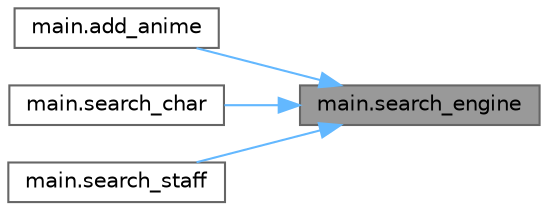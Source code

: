 digraph "main.search_engine"
{
 // LATEX_PDF_SIZE
  bgcolor="transparent";
  edge [fontname=Helvetica,fontsize=10,labelfontname=Helvetica,labelfontsize=10];
  node [fontname=Helvetica,fontsize=10,shape=box,height=0.2,width=0.4];
  rankdir="RL";
  Node1 [label="main.search_engine",height=0.2,width=0.4,color="gray40", fillcolor="grey60", style="filled", fontcolor="black",tooltip=" "];
  Node1 -> Node2 [dir="back",color="steelblue1",style="solid"];
  Node2 [label="main.add_anime",height=0.2,width=0.4,color="grey40", fillcolor="white", style="filled",URL="$d2/dc1/namespacemain.html#afc0df0754192c3af1a4b56c7d0c0f46c",tooltip=" "];
  Node1 -> Node3 [dir="back",color="steelblue1",style="solid"];
  Node3 [label="main.search_char",height=0.2,width=0.4,color="grey40", fillcolor="white", style="filled",URL="$d2/dc1/namespacemain.html#ad79fb4dd37cc67fddcea43955ea72555",tooltip=" "];
  Node1 -> Node4 [dir="back",color="steelblue1",style="solid"];
  Node4 [label="main.search_staff",height=0.2,width=0.4,color="grey40", fillcolor="white", style="filled",URL="$d2/dc1/namespacemain.html#ad6569b4c2d5eb80f17ed21b0bb685db0",tooltip=" "];
}
